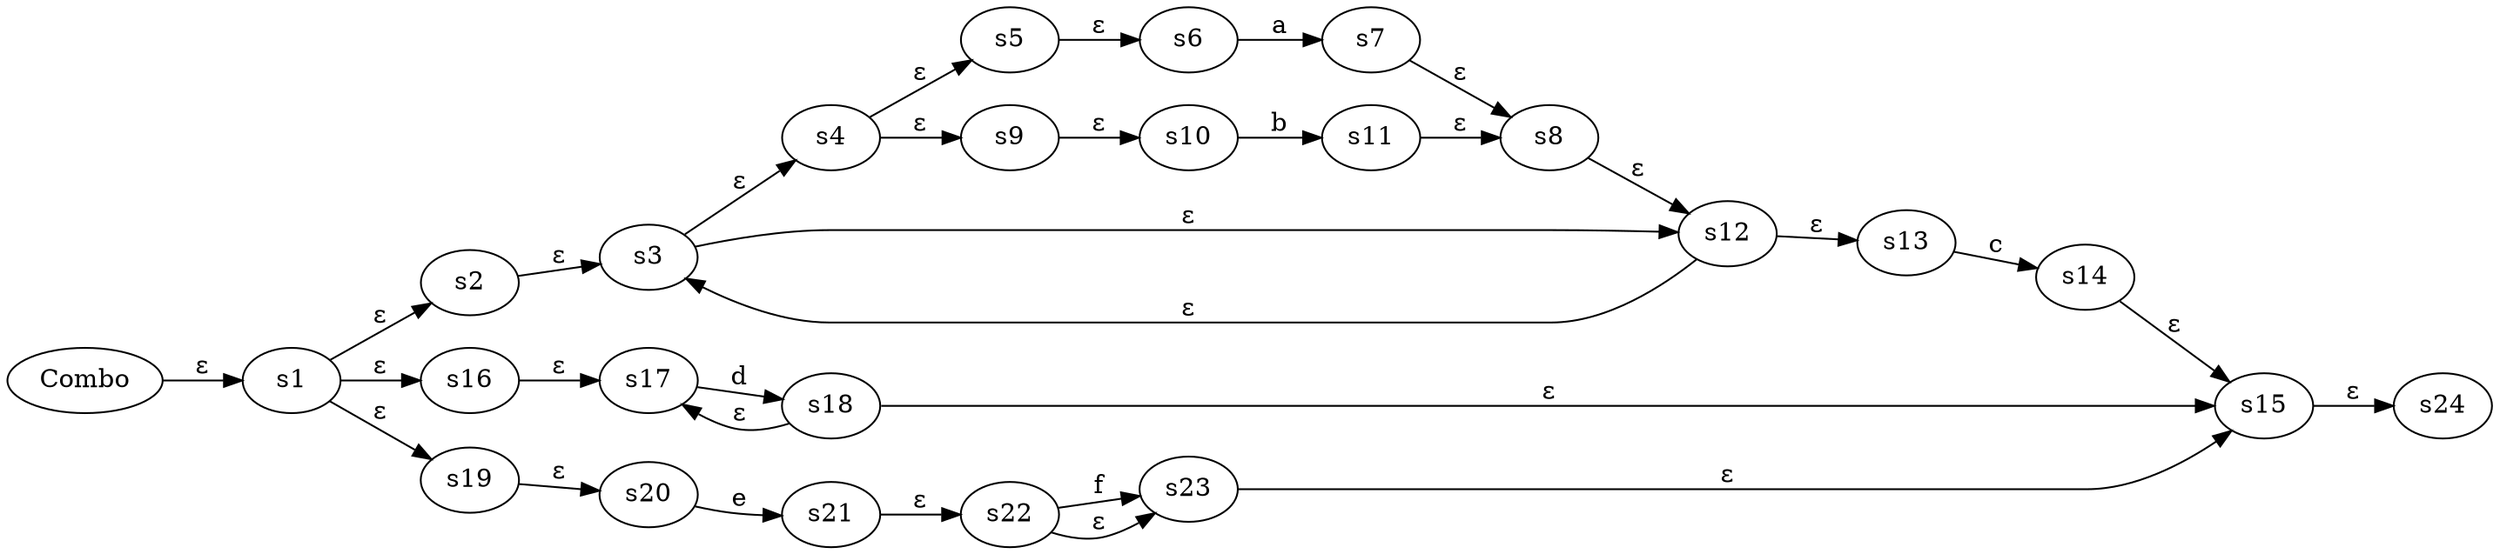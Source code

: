 digraph ATN {
  rankdir=LR;

  Combo -> s1 [label="ε"]
  s1 -> s2 [label="ε"]
  s2 -> s3 [label="ε"]
  s3 -> s4 [label="ε"]
  s4 -> s5 [label="ε"]
  s5 -> s6 [label="ε"]
  s6 -> s7 [label="a"]
  s7 -> s8 [label="ε"]
  s8 -> s12 [label="ε"]
  s12 -> s3 [label="ε"]
  s12 -> s13 [label="ε"]
  s13 -> s14 [label="c"]
  s14 -> s15 [label="ε"]
  s15 -> s24 [label="ε"]
  s4 -> s9 [label="ε"]
  s9 -> s10 [label="ε"]
  s10 -> s11 [label="b"]
  s11 -> s8 [label="ε"]
  s3 -> s12 [label="ε"]
  s1 -> s16 [label="ε"]
  s16 -> s17 [label="ε"]
  s17 -> s18 [label="d"]
  s18 -> s17 [label="ε"]
  s18 -> s15 [label="ε"]
  s1 -> s19 [label="ε"]
  s19 -> s20 [label="ε"]
  s20 -> s21 [label="e"]
  s21 -> s22 [label="ε"]
  s22 -> s23 [label="f"]
  s23 -> s15 [label="ε"]
  s22 -> s23 [label="ε"]
}